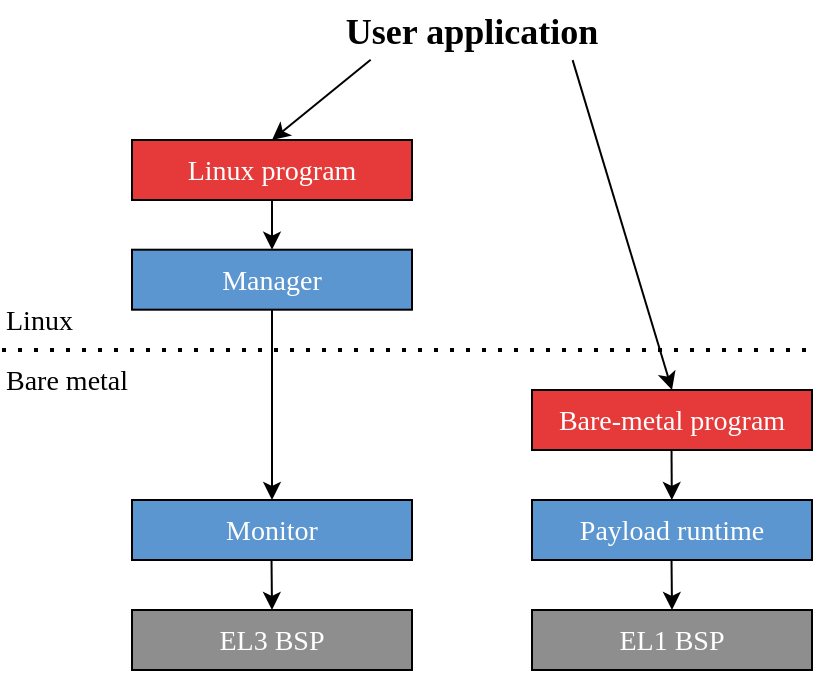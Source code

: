<mxfile version="14.4.7-cern" type="device"><diagram id="ILKU74tJ1CzjINP-4jSX" name="Page-1"><mxGraphModel dx="621" dy="552" grid="1" gridSize="5" guides="1" tooltips="1" connect="1" arrows="1" fold="1" page="1" pageScale="1" pageWidth="500" pageHeight="500" math="0" shadow="0"><root><mxCell id="0"/><mxCell id="1" parent="0"/><mxCell id="vZaUQ_IjkOEVMannkn-h-18" value="Linux program" style="rounded=0;whiteSpace=wrap;html=1;fontFamily=Helvetica Now Text;fontSize=14;fontColor=#FFFFFF;verticalAlign=middle;spacingTop=2;fillColor=#E63A3A;" parent="1" vertex="1"><mxGeometry x="100" y="90" width="140" height="30" as="geometry"/></mxCell><mxCell id="2VLIOYS90N3IdMXip5nu-1" value="Bare-metal program" style="rounded=0;whiteSpace=wrap;html=1;fontFamily=Helvetica Now Display;fontSize=14;fontColor=#FFFFFF;verticalAlign=middle;spacingTop=2;fillColor=#E63A3A;" parent="1" vertex="1"><mxGeometry x="300" y="215" width="140" height="30" as="geometry"/></mxCell><mxCell id="2VLIOYS90N3IdMXip5nu-2" value="Manager" style="rounded=0;whiteSpace=wrap;html=1;fontFamily=Helvetica Now Text;fontSize=14;fontColor=#FFFFFF;verticalAlign=middle;spacingTop=2;fillColor=#5B96D0;" parent="1" vertex="1"><mxGeometry x="100" y="144.85" width="140" height="30" as="geometry"/></mxCell><mxCell id="2VLIOYS90N3IdMXip5nu-3" value="Monitor" style="rounded=0;whiteSpace=wrap;html=1;fontFamily=Helvetica Now Text;fontSize=14;fontColor=#FFFFFF;verticalAlign=middle;spacingTop=2;fillColor=#5B96D0;" parent="1" vertex="1"><mxGeometry x="100" y="270" width="140" height="30" as="geometry"/></mxCell><mxCell id="2VLIOYS90N3IdMXip5nu-4" value="EL1 BSP" style="rounded=0;whiteSpace=wrap;html=1;fontFamily=Helvetica Now Text;fontSize=14;fontColor=#FFFFFF;verticalAlign=middle;spacingTop=2;fillColor=#8E8E8E;" parent="1" vertex="1"><mxGeometry x="300" y="325" width="140" height="30" as="geometry"/></mxCell><mxCell id="2VLIOYS90N3IdMXip5nu-5" value="EL3 BSP" style="rounded=0;whiteSpace=wrap;html=1;fontFamily=Helvetica Now Text;fontSize=14;fontColor=#FFFFFF;verticalAlign=middle;spacingTop=2;fillColor=#8E8E8E;" parent="1" vertex="1"><mxGeometry x="100" y="325" width="140" height="30" as="geometry"/></mxCell><mxCell id="2VLIOYS90N3IdMXip5nu-6" value="Payload runtime" style="rounded=0;whiteSpace=wrap;html=1;fontFamily=Helvetica Now Text;fontSize=14;fontColor=#FFFFFF;verticalAlign=middle;spacingTop=2;fillColor=#5B96D0;" parent="1" vertex="1"><mxGeometry x="300" y="270" width="140" height="30" as="geometry"/></mxCell><mxCell id="2VLIOYS90N3IdMXip5nu-7" value="User application" style="rounded=0;whiteSpace=wrap;html=1;fontFamily=Helvetica Now Text;fontSize=18;verticalAlign=middle;spacingTop=2;fillColor=none;strokeColor=none;fontStyle=1" parent="1" vertex="1"><mxGeometry x="100" y="20" width="340" height="30" as="geometry"/></mxCell><mxCell id="2VLIOYS90N3IdMXip5nu-8" value="" style="endArrow=classic;html=1;fontSize=14;fontColor=#000000;entryX=0.5;entryY=0;entryDx=0;entryDy=0;exitX=0.351;exitY=0.995;exitDx=0;exitDy=0;exitPerimeter=0;fontFamily=Helvetica Now Text;" parent="1" source="2VLIOYS90N3IdMXip5nu-7" target="vZaUQ_IjkOEVMannkn-h-18" edge="1"><mxGeometry width="50" height="50" relative="1" as="geometry"><mxPoint x="219.0" y="30.0" as="sourcePoint"/><mxPoint x="375" y="89.85" as="targetPoint"/></mxGeometry></mxCell><mxCell id="2VLIOYS90N3IdMXip5nu-9" value="" style="endArrow=classic;html=1;fontSize=14;fontColor=#000000;entryX=0.5;entryY=0;entryDx=0;entryDy=0;exitX=0.648;exitY=1.002;exitDx=0;exitDy=0;exitPerimeter=0;fontFamily=Helvetica Now Text;" parent="1" source="2VLIOYS90N3IdMXip5nu-7" target="2VLIOYS90N3IdMXip5nu-1" edge="1"><mxGeometry width="50" height="50" relative="1" as="geometry"><mxPoint x="224" y="50.15" as="sourcePoint"/><mxPoint x="175" y="100" as="targetPoint"/></mxGeometry></mxCell><mxCell id="2VLIOYS90N3IdMXip5nu-10" value="" style="endArrow=classic;html=1;fontSize=14;fontColor=#000000;exitX=0.5;exitY=1;exitDx=0;exitDy=0;fontFamily=Helvetica Now Text;" parent="1" source="vZaUQ_IjkOEVMannkn-h-18" target="2VLIOYS90N3IdMXip5nu-2" edge="1"><mxGeometry width="50" height="50" relative="1" as="geometry"><mxPoint x="150" y="234.85" as="sourcePoint"/><mxPoint x="200" y="184.85" as="targetPoint"/></mxGeometry></mxCell><mxCell id="2VLIOYS90N3IdMXip5nu-11" value="" style="endArrow=classic;html=1;fontSize=14;fontColor=#000000;exitX=0.5;exitY=1;exitDx=0;exitDy=0;fontFamily=Helvetica Now Text;" parent="1" target="2VLIOYS90N3IdMXip5nu-6" edge="1"><mxGeometry width="50" height="50" relative="1" as="geometry"><mxPoint x="369.76" y="245" as="sourcePoint"/><mxPoint x="400" y="255" as="targetPoint"/></mxGeometry></mxCell><mxCell id="2VLIOYS90N3IdMXip5nu-12" value="" style="endArrow=classic;html=1;fontSize=14;fontColor=#000000;exitX=0.5;exitY=1;exitDx=0;exitDy=0;entryX=0.5;entryY=0;entryDx=0;entryDy=0;fontFamily=Helvetica Now Text;" parent="1" target="2VLIOYS90N3IdMXip5nu-4" edge="1"><mxGeometry width="50" height="50" relative="1" as="geometry"><mxPoint x="369.76" y="300" as="sourcePoint"/><mxPoint x="385" y="315" as="targetPoint"/></mxGeometry></mxCell><mxCell id="2VLIOYS90N3IdMXip5nu-13" value="" style="endArrow=classic;html=1;fontSize=14;fontColor=#000000;exitX=0.5;exitY=1;exitDx=0;exitDy=0;fontFamily=Helvetica Now Text;" parent="1" edge="1"><mxGeometry width="50" height="50" relative="1" as="geometry"><mxPoint x="169.76" y="300" as="sourcePoint"/><mxPoint x="170" y="325" as="targetPoint"/></mxGeometry></mxCell><mxCell id="2VLIOYS90N3IdMXip5nu-14" value="" style="endArrow=classic;html=1;fontSize=14;fontColor=#000000;exitX=0.5;exitY=1;exitDx=0;exitDy=0;entryX=0.5;entryY=0;entryDx=0;entryDy=0;fontFamily=Helvetica Now Text;" parent="1" source="2VLIOYS90N3IdMXip5nu-2" target="2VLIOYS90N3IdMXip5nu-3" edge="1"><mxGeometry width="50" height="50" relative="1" as="geometry"><mxPoint x="169.76" y="235" as="sourcePoint"/><mxPoint x="169.76" y="265" as="targetPoint"/></mxGeometry></mxCell><mxCell id="2VLIOYS90N3IdMXip5nu-15" value="" style="endArrow=none;dashed=1;html=1;dashPattern=1 3;strokeWidth=2;fontSize=14;fontColor=#000000;fontFamily=Helvetica Now Text;exitX=0;exitY=0;exitDx=0;exitDy=0;" parent="1" edge="1" source="2VLIOYS90N3IdMXip5nu-17"><mxGeometry width="50" height="50" relative="1" as="geometry"><mxPoint x="100" y="195" as="sourcePoint"/><mxPoint x="440" y="195" as="targetPoint"/></mxGeometry></mxCell><mxCell id="2VLIOYS90N3IdMXip5nu-16" value="Linux" style="rounded=0;whiteSpace=wrap;html=1;fontFamily=Helvetica Now Text;fontSize=14;verticalAlign=middle;spacingTop=2;align=left;strokeColor=none;fillColor=none;" parent="1" vertex="1"><mxGeometry x="35" y="165" width="100" height="30" as="geometry"/></mxCell><mxCell id="2VLIOYS90N3IdMXip5nu-17" value="Bare metal" style="rounded=0;whiteSpace=wrap;html=1;fontFamily=Helvetica Now Text;fontSize=14;verticalAlign=middle;spacingTop=2;align=left;strokeColor=none;fillColor=none;" parent="1" vertex="1"><mxGeometry x="35" y="195" width="100" height="30" as="geometry"/></mxCell></root></mxGraphModel></diagram></mxfile>